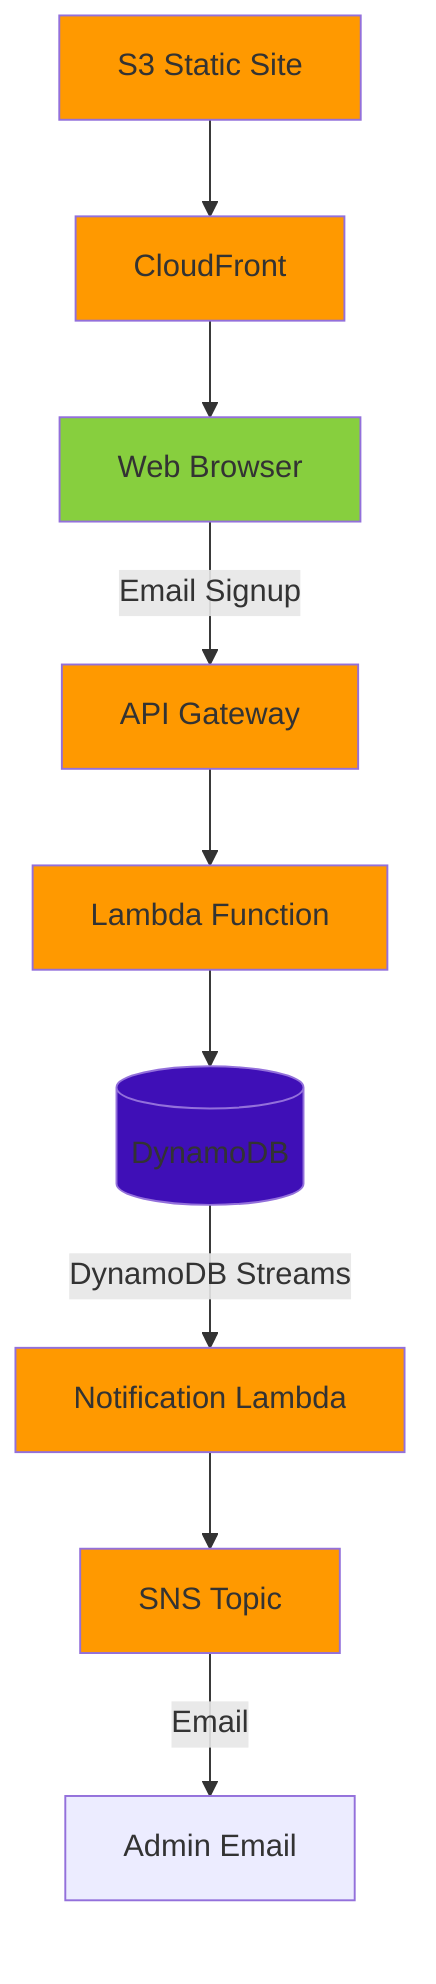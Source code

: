 flowchart TD
    S3[S3 Static Site] --> CF[CloudFront]
    CF --> Web[Web Browser]
    Web -- "Email Signup" --> APIG[API Gateway]
    APIG --> L1[Lambda Function]
    L1 --> DB[(DynamoDB)]
    DB -- "DynamoDB Streams" --> L2[Notification Lambda]
    L2 --> SNS[SNS Topic]
    SNS -- "Email" --> Admin[Admin Email]

    style S3 fill:#ff9900
    style CF fill:#ff9900
    style APIG fill:#ff9900
    style L1 fill:#ff9900
    style L2 fill:#ff9900
    style DB fill:#3F0FB7
    style SNS fill:#ff9900
    style Web fill:#87CF3E